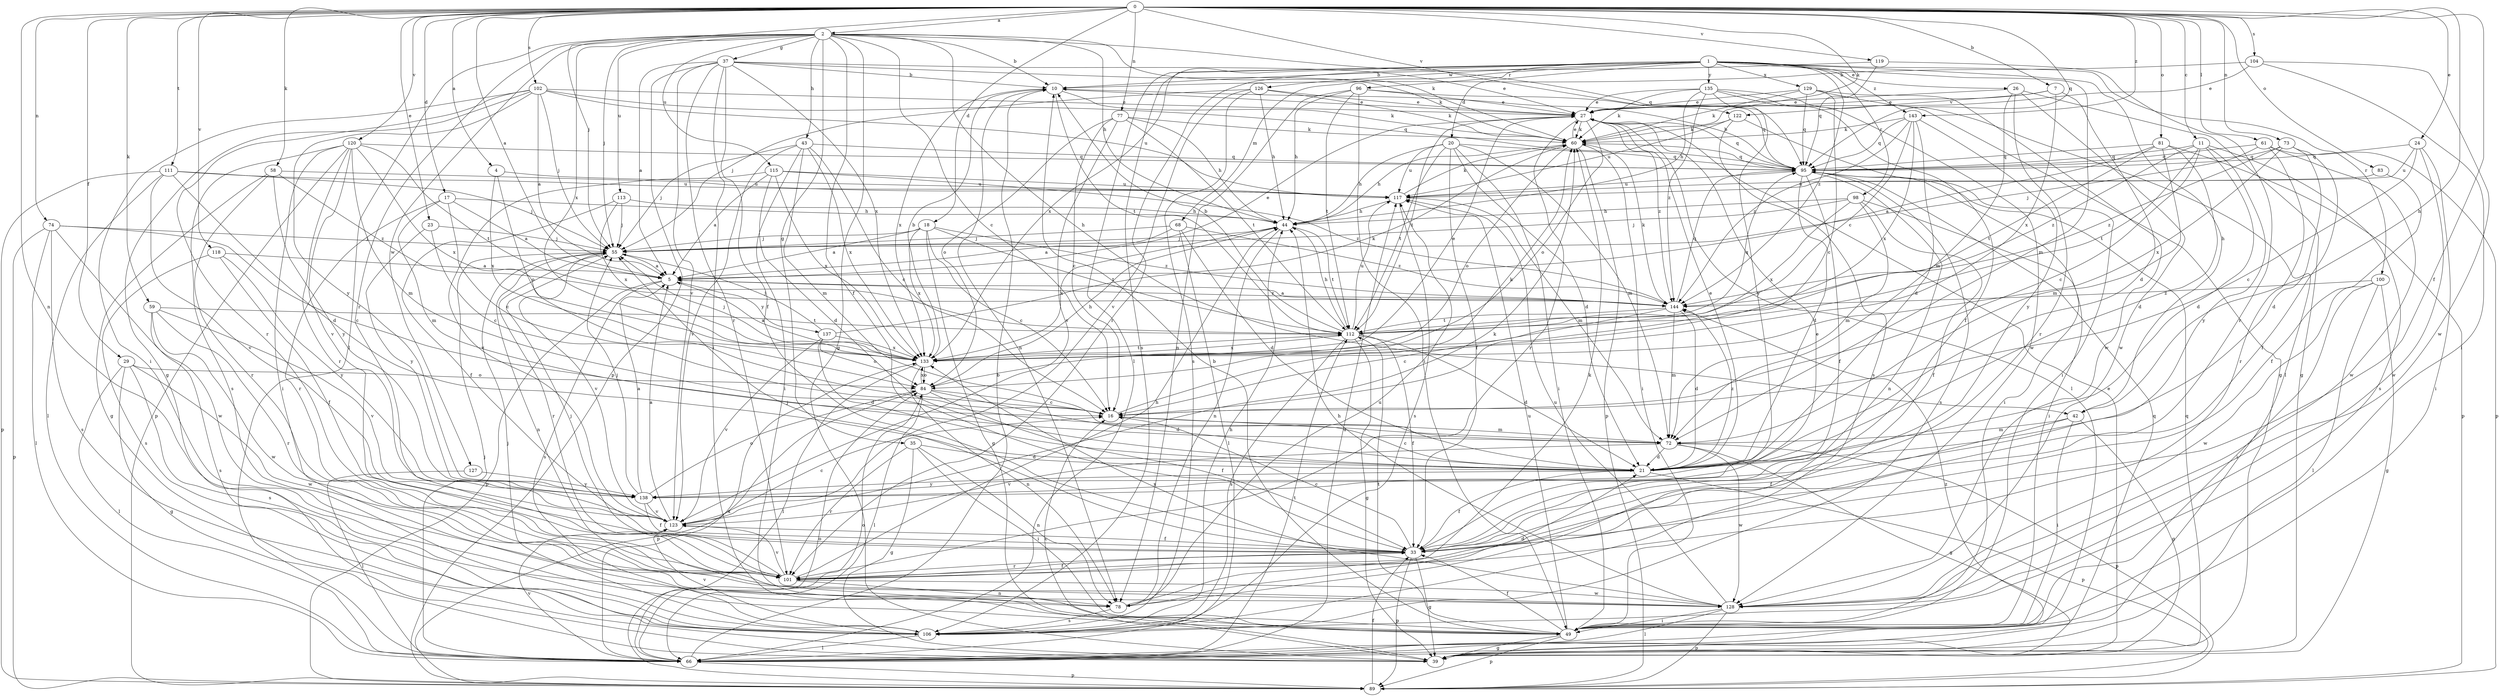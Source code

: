 strict digraph  {
0;
1;
2;
4;
5;
7;
10;
11;
16;
17;
18;
20;
21;
23;
24;
26;
27;
29;
33;
35;
37;
39;
42;
43;
44;
49;
55;
58;
59;
60;
61;
66;
68;
72;
73;
74;
77;
78;
81;
83;
84;
89;
95;
96;
98;
100;
101;
102;
104;
106;
111;
112;
113;
115;
117;
118;
119;
120;
122;
123;
126;
127;
128;
129;
133;
135;
137;
138;
143;
144;
0 -> 2  [label=a];
0 -> 4  [label=a];
0 -> 5  [label=a];
0 -> 7  [label=b];
0 -> 11  [label=c];
0 -> 17  [label=d];
0 -> 18  [label=d];
0 -> 23  [label=e];
0 -> 24  [label=e];
0 -> 29  [label=f];
0 -> 33  [label=f];
0 -> 42  [label=h];
0 -> 55  [label=j];
0 -> 58  [label=k];
0 -> 59  [label=k];
0 -> 60  [label=k];
0 -> 61  [label=l];
0 -> 73  [label=n];
0 -> 74  [label=n];
0 -> 77  [label=n];
0 -> 78  [label=n];
0 -> 81  [label=o];
0 -> 83  [label=o];
0 -> 95  [label=q];
0 -> 102  [label=s];
0 -> 104  [label=s];
0 -> 111  [label=t];
0 -> 118  [label=v];
0 -> 119  [label=v];
0 -> 120  [label=v];
0 -> 122  [label=v];
0 -> 143  [label=z];
1 -> 20  [label=d];
1 -> 26  [label=e];
1 -> 42  [label=h];
1 -> 66  [label=l];
1 -> 68  [label=m];
1 -> 72  [label=m];
1 -> 96  [label=r];
1 -> 98  [label=r];
1 -> 100  [label=r];
1 -> 101  [label=r];
1 -> 106  [label=s];
1 -> 126  [label=w];
1 -> 129  [label=x];
1 -> 133  [label=x];
1 -> 135  [label=y];
1 -> 143  [label=z];
1 -> 144  [label=z];
2 -> 10  [label=b];
2 -> 16  [label=c];
2 -> 33  [label=f];
2 -> 35  [label=g];
2 -> 37  [label=g];
2 -> 39  [label=g];
2 -> 42  [label=h];
2 -> 43  [label=h];
2 -> 44  [label=h];
2 -> 55  [label=j];
2 -> 60  [label=k];
2 -> 66  [label=l];
2 -> 95  [label=q];
2 -> 101  [label=r];
2 -> 113  [label=u];
2 -> 115  [label=u];
2 -> 127  [label=w];
2 -> 133  [label=x];
4 -> 84  [label=o];
4 -> 117  [label=u];
4 -> 133  [label=x];
5 -> 27  [label=e];
5 -> 89  [label=p];
5 -> 106  [label=s];
5 -> 137  [label=y];
5 -> 144  [label=z];
7 -> 21  [label=d];
7 -> 27  [label=e];
7 -> 122  [label=v];
7 -> 133  [label=x];
10 -> 27  [label=e];
10 -> 60  [label=k];
10 -> 78  [label=n];
10 -> 112  [label=t];
10 -> 133  [label=x];
11 -> 16  [label=c];
11 -> 21  [label=d];
11 -> 95  [label=q];
11 -> 106  [label=s];
11 -> 112  [label=t];
11 -> 138  [label=y];
11 -> 144  [label=z];
16 -> 60  [label=k];
16 -> 72  [label=m];
17 -> 5  [label=a];
17 -> 16  [label=c];
17 -> 44  [label=h];
17 -> 72  [label=m];
17 -> 101  [label=r];
18 -> 5  [label=a];
18 -> 16  [label=c];
18 -> 39  [label=g];
18 -> 55  [label=j];
18 -> 112  [label=t];
18 -> 133  [label=x];
18 -> 144  [label=z];
20 -> 21  [label=d];
20 -> 33  [label=f];
20 -> 44  [label=h];
20 -> 49  [label=i];
20 -> 72  [label=m];
20 -> 95  [label=q];
20 -> 112  [label=t];
20 -> 117  [label=u];
21 -> 16  [label=c];
21 -> 27  [label=e];
21 -> 33  [label=f];
21 -> 89  [label=p];
21 -> 138  [label=y];
21 -> 144  [label=z];
23 -> 16  [label=c];
23 -> 55  [label=j];
23 -> 138  [label=y];
24 -> 16  [label=c];
24 -> 49  [label=i];
24 -> 95  [label=q];
24 -> 117  [label=u];
24 -> 128  [label=w];
26 -> 27  [label=e];
26 -> 39  [label=g];
26 -> 72  [label=m];
26 -> 101  [label=r];
26 -> 128  [label=w];
27 -> 60  [label=k];
27 -> 66  [label=l];
27 -> 84  [label=o];
27 -> 95  [label=q];
27 -> 101  [label=r];
27 -> 112  [label=t];
27 -> 144  [label=z];
29 -> 39  [label=g];
29 -> 66  [label=l];
29 -> 84  [label=o];
29 -> 106  [label=s];
29 -> 128  [label=w];
33 -> 16  [label=c];
33 -> 27  [label=e];
33 -> 39  [label=g];
33 -> 55  [label=j];
33 -> 89  [label=p];
33 -> 101  [label=r];
35 -> 21  [label=d];
35 -> 39  [label=g];
35 -> 49  [label=i];
35 -> 78  [label=n];
35 -> 101  [label=r];
37 -> 5  [label=a];
37 -> 10  [label=b];
37 -> 27  [label=e];
37 -> 33  [label=f];
37 -> 49  [label=i];
37 -> 60  [label=k];
37 -> 89  [label=p];
37 -> 101  [label=r];
37 -> 123  [label=v];
37 -> 133  [label=x];
39 -> 16  [label=c];
39 -> 27  [label=e];
39 -> 95  [label=q];
42 -> 33  [label=f];
42 -> 39  [label=g];
42 -> 49  [label=i];
42 -> 72  [label=m];
43 -> 16  [label=c];
43 -> 49  [label=i];
43 -> 55  [label=j];
43 -> 72  [label=m];
43 -> 95  [label=q];
43 -> 123  [label=v];
43 -> 133  [label=x];
44 -> 55  [label=j];
44 -> 78  [label=n];
44 -> 112  [label=t];
44 -> 133  [label=x];
49 -> 10  [label=b];
49 -> 33  [label=f];
49 -> 39  [label=g];
49 -> 89  [label=p];
49 -> 112  [label=t];
49 -> 117  [label=u];
55 -> 5  [label=a];
55 -> 78  [label=n];
55 -> 101  [label=r];
55 -> 123  [label=v];
58 -> 39  [label=g];
58 -> 101  [label=r];
58 -> 117  [label=u];
58 -> 138  [label=y];
58 -> 144  [label=z];
59 -> 101  [label=r];
59 -> 106  [label=s];
59 -> 112  [label=t];
59 -> 123  [label=v];
59 -> 128  [label=w];
60 -> 27  [label=e];
60 -> 44  [label=h];
60 -> 49  [label=i];
60 -> 84  [label=o];
60 -> 89  [label=p];
60 -> 95  [label=q];
61 -> 55  [label=j];
61 -> 89  [label=p];
61 -> 95  [label=q];
61 -> 101  [label=r];
61 -> 128  [label=w];
66 -> 10  [label=b];
66 -> 55  [label=j];
66 -> 84  [label=o];
66 -> 89  [label=p];
66 -> 95  [label=q];
66 -> 112  [label=t];
66 -> 117  [label=u];
66 -> 123  [label=v];
66 -> 133  [label=x];
66 -> 144  [label=z];
68 -> 5  [label=a];
68 -> 21  [label=d];
68 -> 55  [label=j];
68 -> 66  [label=l];
68 -> 144  [label=z];
72 -> 21  [label=d];
72 -> 39  [label=g];
72 -> 89  [label=p];
72 -> 123  [label=v];
72 -> 128  [label=w];
73 -> 21  [label=d];
73 -> 33  [label=f];
73 -> 95  [label=q];
73 -> 133  [label=x];
73 -> 144  [label=z];
74 -> 16  [label=c];
74 -> 55  [label=j];
74 -> 66  [label=l];
74 -> 89  [label=p];
74 -> 106  [label=s];
74 -> 128  [label=w];
77 -> 16  [label=c];
77 -> 44  [label=h];
77 -> 60  [label=k];
77 -> 84  [label=o];
77 -> 112  [label=t];
77 -> 123  [label=v];
78 -> 21  [label=d];
78 -> 60  [label=k];
78 -> 106  [label=s];
78 -> 117  [label=u];
81 -> 5  [label=a];
81 -> 21  [label=d];
81 -> 72  [label=m];
81 -> 89  [label=p];
81 -> 95  [label=q];
81 -> 112  [label=t];
83 -> 33  [label=f];
83 -> 117  [label=u];
84 -> 16  [label=c];
84 -> 21  [label=d];
84 -> 33  [label=f];
84 -> 44  [label=h];
84 -> 66  [label=l];
84 -> 89  [label=p];
84 -> 133  [label=x];
89 -> 33  [label=f];
89 -> 84  [label=o];
95 -> 10  [label=b];
95 -> 21  [label=d];
95 -> 33  [label=f];
95 -> 49  [label=i];
95 -> 78  [label=n];
95 -> 106  [label=s];
95 -> 117  [label=u];
96 -> 27  [label=e];
96 -> 44  [label=h];
96 -> 49  [label=i];
96 -> 78  [label=n];
96 -> 95  [label=q];
96 -> 112  [label=t];
98 -> 33  [label=f];
98 -> 44  [label=h];
98 -> 49  [label=i];
98 -> 55  [label=j];
98 -> 72  [label=m];
98 -> 133  [label=x];
100 -> 39  [label=g];
100 -> 49  [label=i];
100 -> 66  [label=l];
100 -> 128  [label=w];
100 -> 144  [label=z];
101 -> 33  [label=f];
101 -> 44  [label=h];
101 -> 55  [label=j];
101 -> 78  [label=n];
101 -> 123  [label=v];
101 -> 128  [label=w];
102 -> 5  [label=a];
102 -> 27  [label=e];
102 -> 39  [label=g];
102 -> 49  [label=i];
102 -> 55  [label=j];
102 -> 95  [label=q];
102 -> 101  [label=r];
102 -> 117  [label=u];
102 -> 138  [label=y];
104 -> 10  [label=b];
104 -> 27  [label=e];
104 -> 49  [label=i];
104 -> 128  [label=w];
106 -> 44  [label=h];
106 -> 55  [label=j];
106 -> 66  [label=l];
106 -> 123  [label=v];
111 -> 21  [label=d];
111 -> 55  [label=j];
111 -> 66  [label=l];
111 -> 89  [label=p];
111 -> 117  [label=u];
111 -> 123  [label=v];
112 -> 10  [label=b];
112 -> 21  [label=d];
112 -> 33  [label=f];
112 -> 39  [label=g];
112 -> 44  [label=h];
112 -> 95  [label=q];
112 -> 106  [label=s];
112 -> 117  [label=u];
112 -> 133  [label=x];
113 -> 33  [label=f];
113 -> 44  [label=h];
113 -> 55  [label=j];
113 -> 133  [label=x];
115 -> 5  [label=a];
115 -> 21  [label=d];
115 -> 117  [label=u];
115 -> 123  [label=v];
115 -> 133  [label=x];
115 -> 144  [label=z];
117 -> 44  [label=h];
117 -> 60  [label=k];
117 -> 72  [label=m];
117 -> 106  [label=s];
118 -> 5  [label=a];
118 -> 33  [label=f];
118 -> 106  [label=s];
118 -> 138  [label=y];
119 -> 10  [label=b];
119 -> 95  [label=q];
119 -> 101  [label=r];
120 -> 49  [label=i];
120 -> 72  [label=m];
120 -> 89  [label=p];
120 -> 95  [label=q];
120 -> 101  [label=r];
120 -> 106  [label=s];
120 -> 112  [label=t];
120 -> 123  [label=v];
120 -> 133  [label=x];
122 -> 49  [label=i];
122 -> 60  [label=k];
122 -> 106  [label=s];
122 -> 117  [label=u];
123 -> 5  [label=a];
123 -> 16  [label=c];
123 -> 33  [label=f];
123 -> 60  [label=k];
126 -> 27  [label=e];
126 -> 44  [label=h];
126 -> 55  [label=j];
126 -> 60  [label=k];
126 -> 106  [label=s];
126 -> 123  [label=v];
127 -> 66  [label=l];
127 -> 138  [label=y];
128 -> 44  [label=h];
128 -> 49  [label=i];
128 -> 66  [label=l];
128 -> 89  [label=p];
128 -> 117  [label=u];
128 -> 133  [label=x];
129 -> 16  [label=c];
129 -> 27  [label=e];
129 -> 60  [label=k];
129 -> 66  [label=l];
129 -> 95  [label=q];
129 -> 128  [label=w];
133 -> 5  [label=a];
133 -> 10  [label=b];
133 -> 27  [label=e];
133 -> 55  [label=j];
133 -> 66  [label=l];
133 -> 78  [label=n];
133 -> 84  [label=o];
133 -> 112  [label=t];
135 -> 27  [label=e];
135 -> 33  [label=f];
135 -> 39  [label=g];
135 -> 44  [label=h];
135 -> 60  [label=k];
135 -> 128  [label=w];
135 -> 138  [label=y];
135 -> 144  [label=z];
137 -> 21  [label=d];
137 -> 55  [label=j];
137 -> 60  [label=k];
137 -> 84  [label=o];
137 -> 123  [label=v];
137 -> 133  [label=x];
138 -> 5  [label=a];
138 -> 33  [label=f];
138 -> 55  [label=j];
138 -> 84  [label=o];
138 -> 123  [label=v];
143 -> 21  [label=d];
143 -> 60  [label=k];
143 -> 95  [label=q];
143 -> 133  [label=x];
143 -> 138  [label=y];
143 -> 144  [label=z];
143 -> 112  [label=c];
144 -> 5  [label=a];
144 -> 16  [label=c];
144 -> 21  [label=d];
144 -> 60  [label=k];
144 -> 72  [label=m];
144 -> 95  [label=q];
144 -> 112  [label=t];
}

